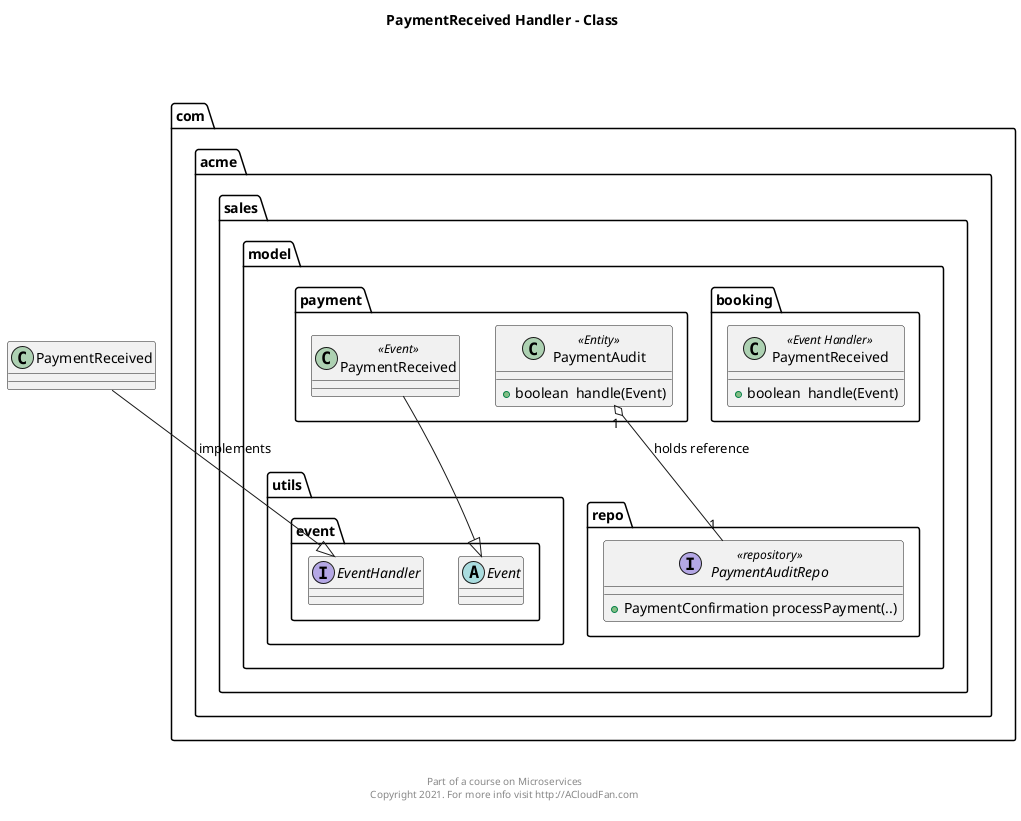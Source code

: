 @startuml

package com.acme.sales.model.utils.event {

    interface EventHandler {
    }

    abstract  Event {
    }

}

package com.acme.sales.model.booking {
    class PaymentReceived <<Event Handler>> {
        + boolean  handle(Event)
    }
}

package com.acme.sales.model.payment {
    class PaymentAudit <<Entity>> {
        + boolean  handle(Event)
    }

    class com.acme.sales.model.payment.PaymentReceived <<Event>> {
    }
}

package com.acme.sales.model.repo {
    interface PaymentAuditRepo <<repository>> {
        + PaymentConfirmation processPayment(..)
    }
}
PaymentAudit "1" o-- "1" PaymentAuditRepo : holds reference
com.acme.sales.model.payment.PaymentReceived --|> Event



PaymentReceived --|> EventHandler : implements


'Uncomment line below to see the complete model
'!include ../booking/bookingconfirmation.class.puml

Title  PaymentReceived Handler - Class \n\n\n
footer \n\n Part of a course on Microservices \n Copyright 2021. For more info visit http://ACloudFan.com \n
@enduml